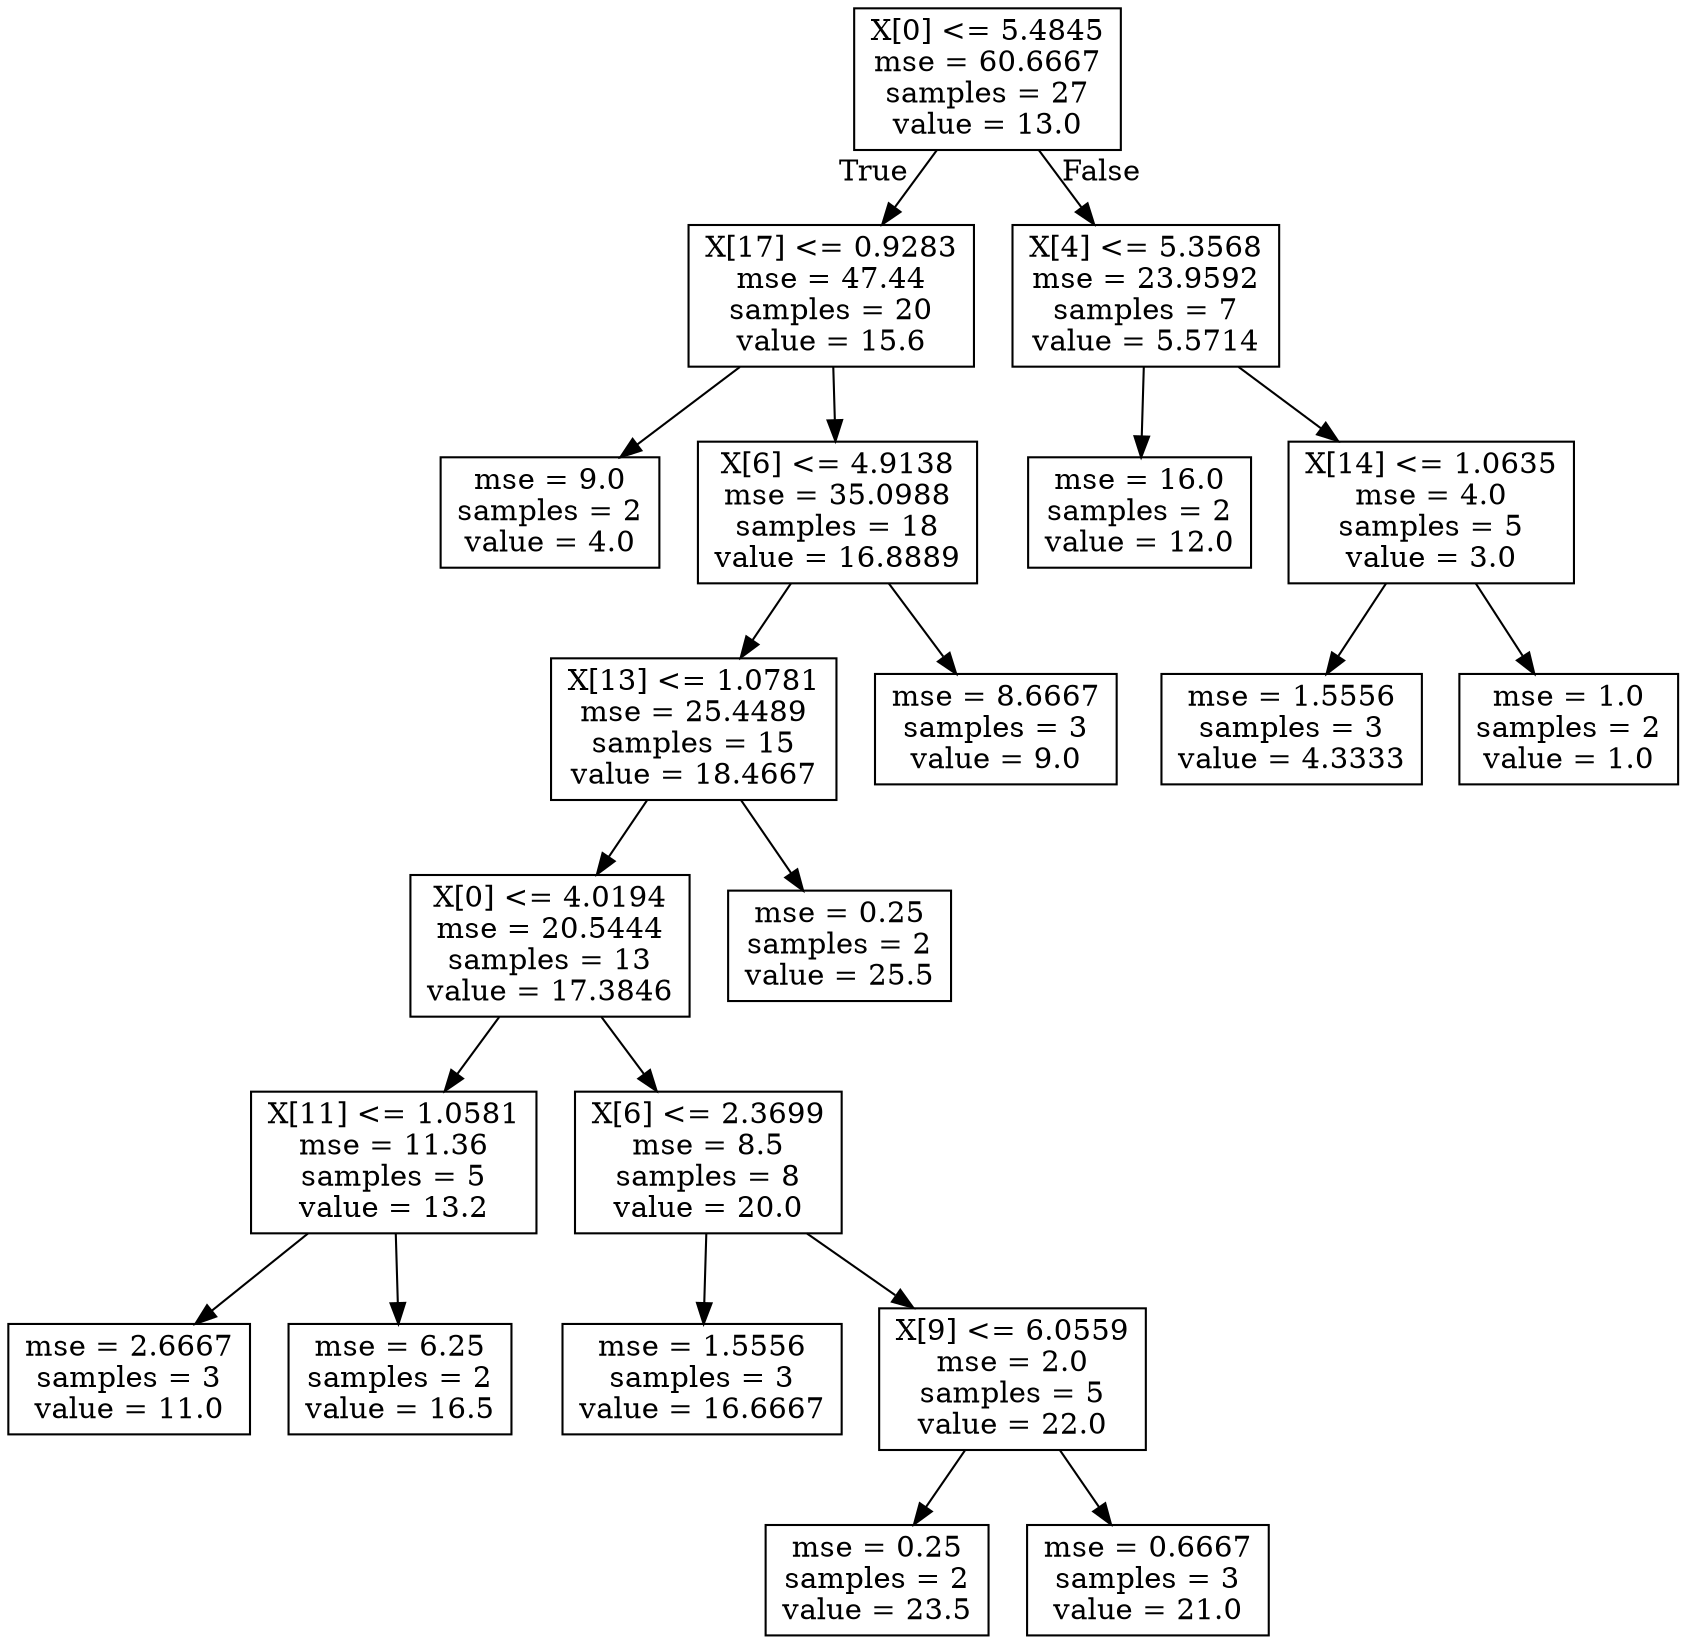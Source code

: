 digraph Tree {
node [shape=box] ;
0 [label="X[0] <= 5.4845\nmse = 60.6667\nsamples = 27\nvalue = 13.0"] ;
1 [label="X[17] <= 0.9283\nmse = 47.44\nsamples = 20\nvalue = 15.6"] ;
0 -> 1 [labeldistance=2.5, labelangle=45, headlabel="True"] ;
2 [label="mse = 9.0\nsamples = 2\nvalue = 4.0"] ;
1 -> 2 ;
3 [label="X[6] <= 4.9138\nmse = 35.0988\nsamples = 18\nvalue = 16.8889"] ;
1 -> 3 ;
4 [label="X[13] <= 1.0781\nmse = 25.4489\nsamples = 15\nvalue = 18.4667"] ;
3 -> 4 ;
5 [label="X[0] <= 4.0194\nmse = 20.5444\nsamples = 13\nvalue = 17.3846"] ;
4 -> 5 ;
6 [label="X[11] <= 1.0581\nmse = 11.36\nsamples = 5\nvalue = 13.2"] ;
5 -> 6 ;
7 [label="mse = 2.6667\nsamples = 3\nvalue = 11.0"] ;
6 -> 7 ;
8 [label="mse = 6.25\nsamples = 2\nvalue = 16.5"] ;
6 -> 8 ;
9 [label="X[6] <= 2.3699\nmse = 8.5\nsamples = 8\nvalue = 20.0"] ;
5 -> 9 ;
10 [label="mse = 1.5556\nsamples = 3\nvalue = 16.6667"] ;
9 -> 10 ;
11 [label="X[9] <= 6.0559\nmse = 2.0\nsamples = 5\nvalue = 22.0"] ;
9 -> 11 ;
12 [label="mse = 0.25\nsamples = 2\nvalue = 23.5"] ;
11 -> 12 ;
13 [label="mse = 0.6667\nsamples = 3\nvalue = 21.0"] ;
11 -> 13 ;
14 [label="mse = 0.25\nsamples = 2\nvalue = 25.5"] ;
4 -> 14 ;
15 [label="mse = 8.6667\nsamples = 3\nvalue = 9.0"] ;
3 -> 15 ;
16 [label="X[4] <= 5.3568\nmse = 23.9592\nsamples = 7\nvalue = 5.5714"] ;
0 -> 16 [labeldistance=2.5, labelangle=-45, headlabel="False"] ;
17 [label="mse = 16.0\nsamples = 2\nvalue = 12.0"] ;
16 -> 17 ;
18 [label="X[14] <= 1.0635\nmse = 4.0\nsamples = 5\nvalue = 3.0"] ;
16 -> 18 ;
19 [label="mse = 1.5556\nsamples = 3\nvalue = 4.3333"] ;
18 -> 19 ;
20 [label="mse = 1.0\nsamples = 2\nvalue = 1.0"] ;
18 -> 20 ;
}